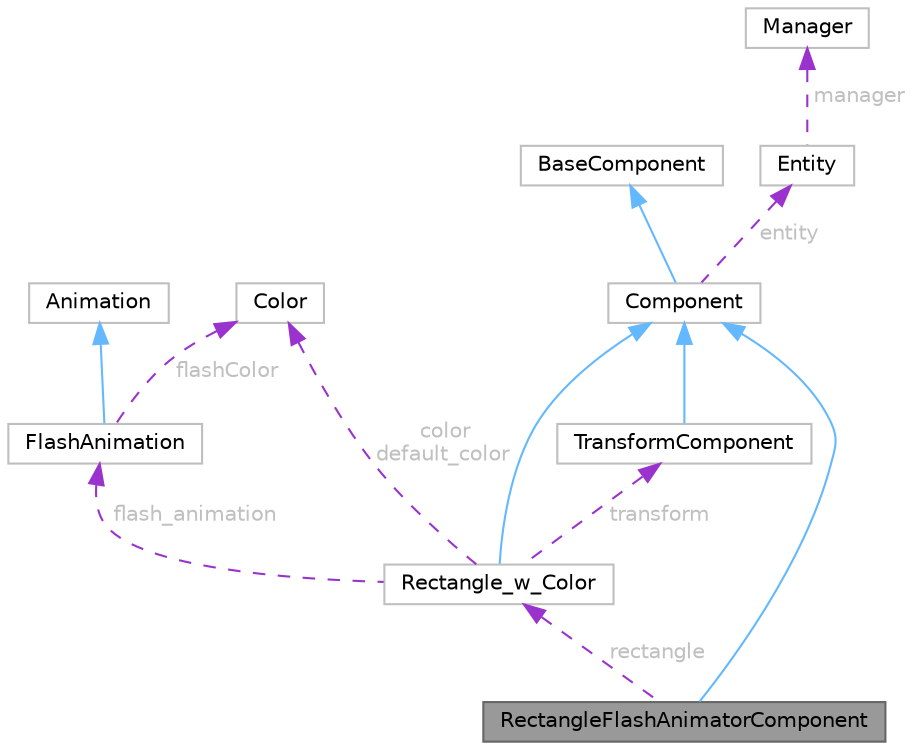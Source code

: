 digraph "RectangleFlashAnimatorComponent"
{
 // LATEX_PDF_SIZE
  bgcolor="transparent";
  edge [fontname=Helvetica,fontsize=10,labelfontname=Helvetica,labelfontsize=10];
  node [fontname=Helvetica,fontsize=10,shape=box,height=0.2,width=0.4];
  Node1 [id="Node000001",label="RectangleFlashAnimatorComponent",height=0.2,width=0.4,color="gray40", fillcolor="grey60", style="filled", fontcolor="black",tooltip=" "];
  Node2 -> Node1 [id="edge13_Node000001_Node000002",dir="back",color="steelblue1",style="solid",tooltip=" "];
  Node2 [id="Node000002",label="Component",height=0.2,width=0.4,color="grey75", fillcolor="white", style="filled",URL="$classComponent.html",tooltip=" "];
  Node3 -> Node2 [id="edge14_Node000002_Node000003",dir="back",color="steelblue1",style="solid",tooltip=" "];
  Node3 [id="Node000003",label="BaseComponent",height=0.2,width=0.4,color="grey75", fillcolor="white", style="filled",URL="$classBaseComponent.html",tooltip=" "];
  Node4 -> Node2 [id="edge15_Node000002_Node000004",dir="back",color="darkorchid3",style="dashed",tooltip=" ",label=" entity",fontcolor="grey" ];
  Node4 [id="Node000004",label="Entity",height=0.2,width=0.4,color="grey75", fillcolor="white", style="filled",URL="$classEntity.html",tooltip=" "];
  Node5 -> Node4 [id="edge16_Node000004_Node000005",dir="back",color="darkorchid3",style="dashed",tooltip=" ",label=" manager",fontcolor="grey" ];
  Node5 [id="Node000005",label="Manager",height=0.2,width=0.4,color="grey75", fillcolor="white", style="filled",URL="$classManager.html",tooltip=" "];
  Node6 -> Node1 [id="edge17_Node000001_Node000006",dir="back",color="darkorchid3",style="dashed",tooltip=" ",label=" rectangle",fontcolor="grey" ];
  Node6 [id="Node000006",label="Rectangle_w_Color",height=0.2,width=0.4,color="grey75", fillcolor="white", style="filled",URL="$classRectangle__w__Color.html",tooltip=" "];
  Node2 -> Node6 [id="edge18_Node000006_Node000002",dir="back",color="steelblue1",style="solid",tooltip=" "];
  Node7 -> Node6 [id="edge19_Node000006_Node000007",dir="back",color="darkorchid3",style="dashed",tooltip=" ",label=" color\ndefault_color",fontcolor="grey" ];
  Node7 [id="Node000007",label="Color",height=0.2,width=0.4,color="grey75", fillcolor="white", style="filled",URL="$structColor.html",tooltip=" "];
  Node8 -> Node6 [id="edge20_Node000006_Node000008",dir="back",color="darkorchid3",style="dashed",tooltip=" ",label=" transform",fontcolor="grey" ];
  Node8 [id="Node000008",label="TransformComponent",height=0.2,width=0.4,color="grey75", fillcolor="white", style="filled",URL="$classTransformComponent.html",tooltip=" "];
  Node2 -> Node8 [id="edge21_Node000008_Node000002",dir="back",color="steelblue1",style="solid",tooltip=" "];
  Node9 -> Node6 [id="edge22_Node000006_Node000009",dir="back",color="darkorchid3",style="dashed",tooltip=" ",label=" flash_animation",fontcolor="grey" ];
  Node9 [id="Node000009",label="FlashAnimation",height=0.2,width=0.4,color="grey75", fillcolor="white", style="filled",URL="$structFlashAnimation.html",tooltip=" "];
  Node10 -> Node9 [id="edge23_Node000009_Node000010",dir="back",color="steelblue1",style="solid",tooltip=" "];
  Node10 [id="Node000010",label="Animation",height=0.2,width=0.4,color="grey75", fillcolor="white", style="filled",URL="$structAnimation.html",tooltip=" "];
  Node7 -> Node9 [id="edge24_Node000009_Node000007",dir="back",color="darkorchid3",style="dashed",tooltip=" ",label=" flashColor",fontcolor="grey" ];
}
